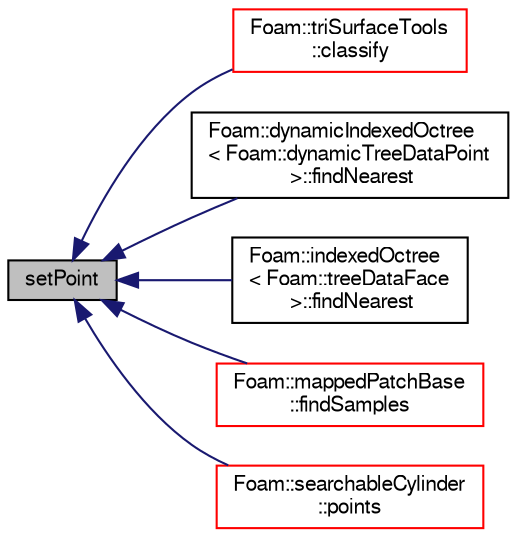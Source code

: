 digraph "setPoint"
{
  bgcolor="transparent";
  edge [fontname="FreeSans",fontsize="10",labelfontname="FreeSans",labelfontsize="10"];
  node [fontname="FreeSans",fontsize="10",shape=record];
  rankdir="LR";
  Node451 [label="setPoint",height=0.2,width=0.4,color="black", fillcolor="grey75", style="filled", fontcolor="black"];
  Node451 -> Node452 [dir="back",color="midnightblue",fontsize="10",style="solid",fontname="FreeSans"];
  Node452 [label="Foam::triSurfaceTools\l::classify",height=0.2,width=0.4,color="red",URL="$a25538.html#a6f0ceda49a3cd2fbd6ab9655fd370e03",tooltip="Test point on plane of triangle to see if on edge or point or inside. "];
  Node451 -> Node454 [dir="back",color="midnightblue",fontsize="10",style="solid",fontname="FreeSans"];
  Node454 [label="Foam::dynamicIndexedOctree\l\< Foam::dynamicTreeDataPoint\l \>::findNearest",height=0.2,width=0.4,color="black",URL="$a25610.html#ae090443cbaa3565bc6dc0b28e77793a8",tooltip="Low level: calculate nearest starting from subnode. "];
  Node451 -> Node455 [dir="back",color="midnightblue",fontsize="10",style="solid",fontname="FreeSans"];
  Node455 [label="Foam::indexedOctree\l\< Foam::treeDataFace\l \>::findNearest",height=0.2,width=0.4,color="black",URL="$a25026.html#abd1691a3fc13b01ad68fb3ca35ec22d8",tooltip="Low level: calculate nearest starting from subnode. "];
  Node451 -> Node456 [dir="back",color="midnightblue",fontsize="10",style="solid",fontname="FreeSans"];
  Node456 [label="Foam::mappedPatchBase\l::findSamples",height=0.2,width=0.4,color="red",URL="$a25094.html#a5b45dd96de2566fe120ce82fd632868c",tooltip="Find cells/faces containing samples. "];
  Node451 -> Node460 [dir="back",color="midnightblue",fontsize="10",style="solid",fontname="FreeSans"];
  Node460 [label="Foam::searchableCylinder\l::points",height=0.2,width=0.4,color="red",URL="$a25214.html#affb7cf1209e1e3af9a19a21860268ee5",tooltip="Get the points that define the surface. "];
}
